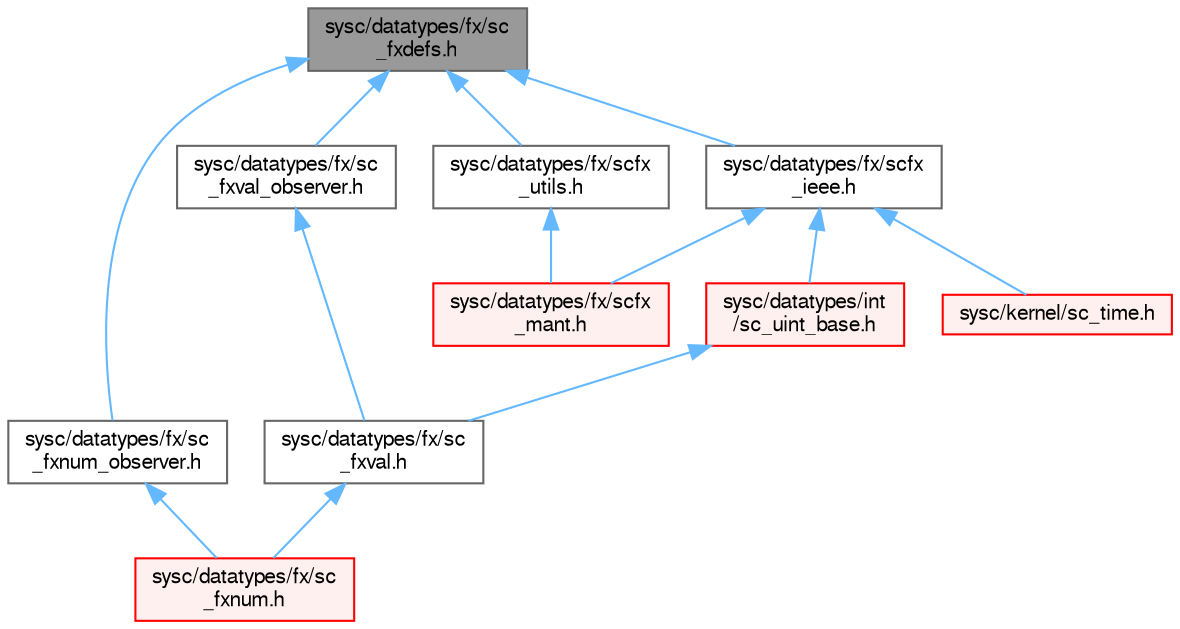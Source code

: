 digraph "sysc/datatypes/fx/sc_fxdefs.h"
{
 // LATEX_PDF_SIZE
  bgcolor="transparent";
  edge [fontname=FreeSans,fontsize=10,labelfontname=FreeSans,labelfontsize=10];
  node [fontname=FreeSans,fontsize=10,shape=box,height=0.2,width=0.4];
  Node1 [id="Node000001",label="sysc/datatypes/fx/sc\l_fxdefs.h",height=0.2,width=0.4,color="gray40", fillcolor="grey60", style="filled", fontcolor="black",tooltip=" "];
  Node1 -> Node2 [id="edge1_Node000001_Node000002",dir="back",color="steelblue1",style="solid",tooltip=" "];
  Node2 [id="Node000002",label="sysc/datatypes/fx/sc\l_fxnum_observer.h",height=0.2,width=0.4,color="grey40", fillcolor="white", style="filled",URL="$a00095.html",tooltip=" "];
  Node2 -> Node3 [id="edge2_Node000002_Node000003",dir="back",color="steelblue1",style="solid",tooltip=" "];
  Node3 [id="Node000003",label="sysc/datatypes/fx/sc\l_fxnum.h",height=0.2,width=0.4,color="red", fillcolor="#FFF0F0", style="filled",URL="$a00119.html",tooltip=" "];
  Node1 -> Node9 [id="edge3_Node000001_Node000009",dir="back",color="steelblue1",style="solid",tooltip=" "];
  Node9 [id="Node000009",label="sysc/datatypes/fx/sc\l_fxval_observer.h",height=0.2,width=0.4,color="grey40", fillcolor="white", style="filled",URL="$a00065.html",tooltip=" "];
  Node9 -> Node10 [id="edge4_Node000009_Node000010",dir="back",color="steelblue1",style="solid",tooltip=" "];
  Node10 [id="Node000010",label="sysc/datatypes/fx/sc\l_fxval.h",height=0.2,width=0.4,color="grey40", fillcolor="white", style="filled",URL="$a00098.html",tooltip=" "];
  Node10 -> Node3 [id="edge5_Node000010_Node000003",dir="back",color="steelblue1",style="solid",tooltip=" "];
  Node1 -> Node11 [id="edge6_Node000001_Node000011",dir="back",color="steelblue1",style="solid",tooltip=" "];
  Node11 [id="Node000011",label="sysc/datatypes/fx/scfx\l_ieee.h",height=0.2,width=0.4,color="grey40", fillcolor="white", style="filled",URL="$a00110.html",tooltip=" "];
  Node11 -> Node12 [id="edge7_Node000011_Node000012",dir="back",color="steelblue1",style="solid",tooltip=" "];
  Node12 [id="Node000012",label="sysc/datatypes/fx/scfx\l_mant.h",height=0.2,width=0.4,color="red", fillcolor="#FFF0F0", style="filled",URL="$a00062.html",tooltip=" "];
  Node11 -> Node15 [id="edge8_Node000011_Node000015",dir="back",color="steelblue1",style="solid",tooltip=" "];
  Node15 [id="Node000015",label="sysc/datatypes/int\l/sc_uint_base.h",height=0.2,width=0.4,color="red", fillcolor="#FFF0F0", style="filled",URL="$a00158.html",tooltip=" "];
  Node15 -> Node10 [id="edge9_Node000015_Node000010",dir="back",color="steelblue1",style="solid",tooltip=" "];
  Node11 -> Node29 [id="edge10_Node000011_Node000029",dir="back",color="steelblue1",style="solid",tooltip=" "];
  Node29 [id="Node000029",label="sysc/kernel/sc_time.h",height=0.2,width=0.4,color="red", fillcolor="#FFF0F0", style="filled",URL="$a00365.html",tooltip=" "];
  Node1 -> Node45 [id="edge11_Node000001_Node000045",dir="back",color="steelblue1",style="solid",tooltip=" "];
  Node45 [id="Node000045",label="sysc/datatypes/fx/scfx\l_utils.h",height=0.2,width=0.4,color="grey40", fillcolor="white", style="filled",URL="$a00116.html",tooltip=" "];
  Node45 -> Node12 [id="edge12_Node000045_Node000012",dir="back",color="steelblue1",style="solid",tooltip=" "];
}
